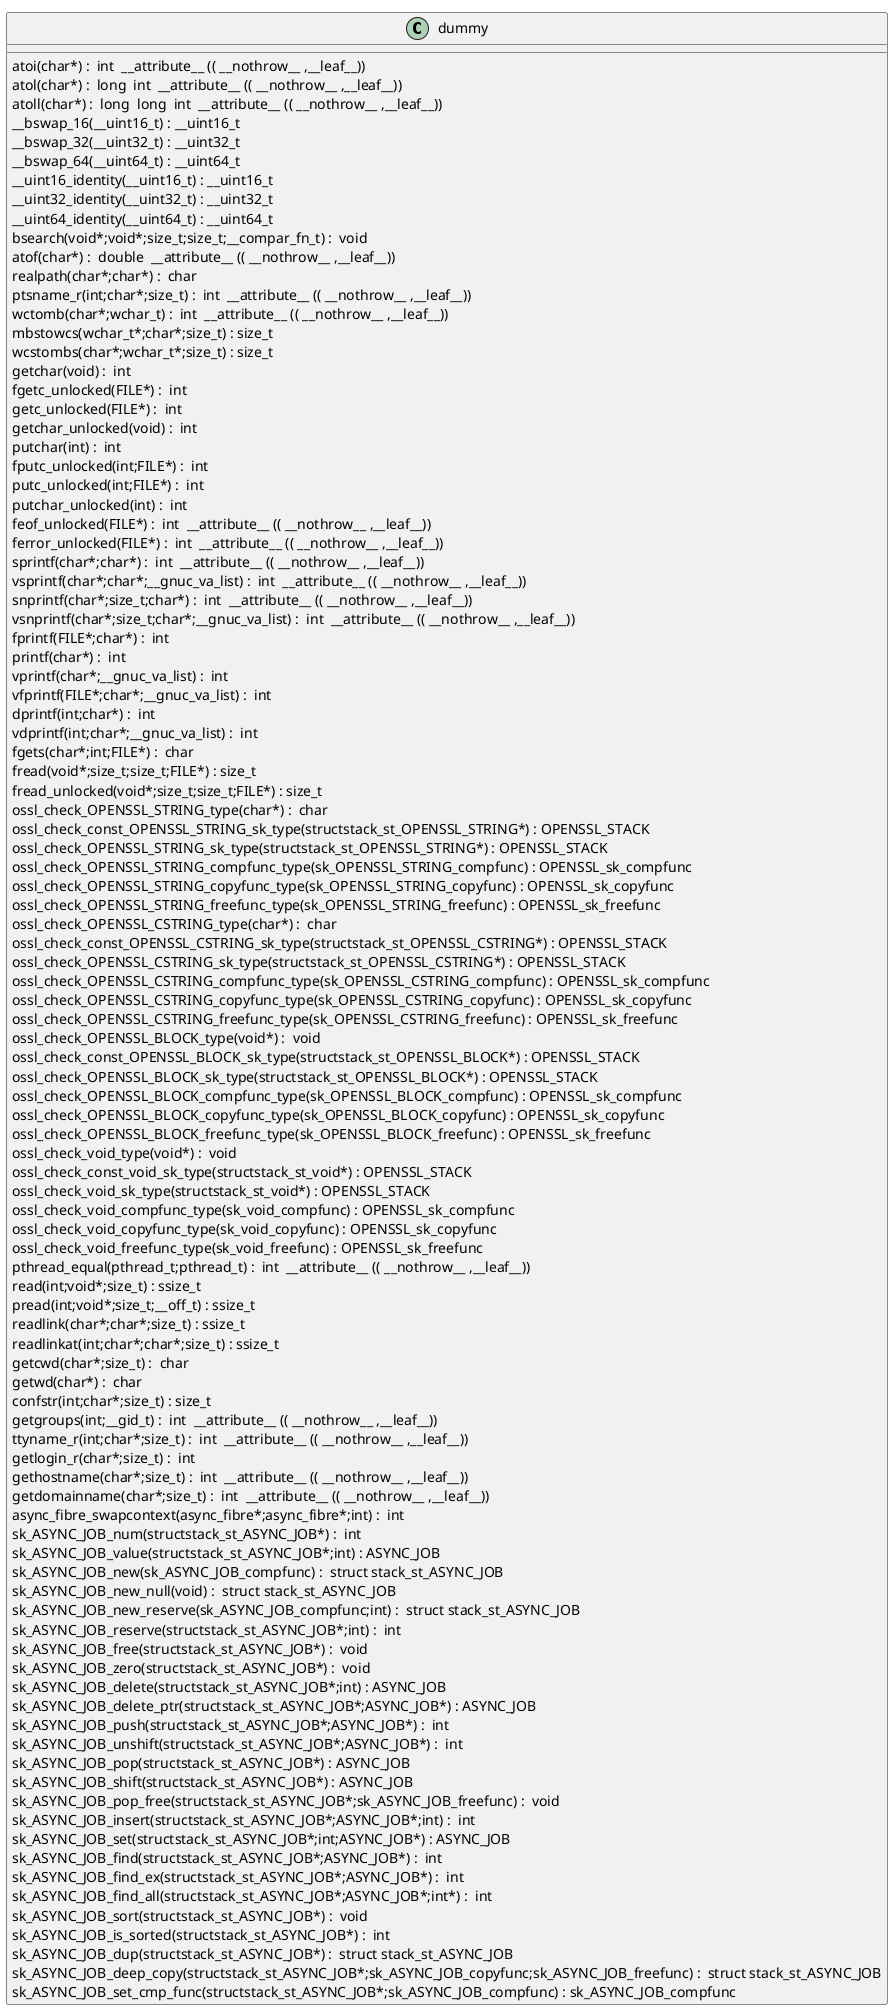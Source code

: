 @startuml
!pragma layout smetana
class dummy {
atoi(char*) :  int  __attribute__ (( __nothrow__ ,__leaf__)) [[[./../../../.././qc/crypto/async/arch/async_null.c.html#173]]]
atol(char*) :  long  int  __attribute__ (( __nothrow__ ,__leaf__)) [[[./../../../.././qc/crypto/async/arch/async_null.c.html#178]]]
atoll(char*) :  long  long  int  __attribute__ (( __nothrow__ ,__leaf__)) [[[./../../../.././qc/crypto/async/arch/async_null.c.html#185]]]
__bswap_16(__uint16_t) : __uint16_t [[[./../../../.././qc/crypto/async/arch/async_null.c.html#485]]]
__bswap_32(__uint32_t) : __uint32_t [[[./../../../.././qc/crypto/async/arch/async_null.c.html#500]]]
__bswap_64(__uint64_t) : __uint64_t [[[./../../../.././qc/crypto/async/arch/async_null.c.html#510]]]
__uint16_identity(__uint16_t) : __uint16_t [[[./../../../.././qc/crypto/async/arch/async_null.c.html#522]]]
__uint32_identity(__uint32_t) : __uint32_t [[[./../../../.././qc/crypto/async/arch/async_null.c.html#528]]]
__uint64_identity(__uint64_t) : __uint64_t [[[./../../../.././qc/crypto/async/arch/async_null.c.html#534]]]
bsearch(void*;void*;size_t;size_t;__compar_fn_t) :  void  [[[./../../../.././qc/crypto/async/arch/async_null.c.html#1202]]]
atof(char*) :  double  __attribute__ (( __nothrow__ ,__leaf__)) [[[./../../../.././qc/crypto/async/arch/async_null.c.html#1]]]
realpath(char*;char*) :  char  [[[./../../../.././qc/crypto/async/arch/async_null.c.html#1]]]
ptsname_r(int;char*;size_t) :  int  __attribute__ (( __nothrow__ ,__leaf__)) [[[./../../../.././qc/crypto/async/arch/async_null.c.html#1]]]
wctomb(char*;wchar_t) :  int  __attribute__ (( __nothrow__ ,__leaf__)) [[[./../../../.././qc/crypto/async/arch/async_null.c.html#1]]]
mbstowcs(wchar_t*;char*;size_t) : size_t [[[./../../../.././qc/crypto/async/arch/async_null.c.html#1]]]
wcstombs(char*;wchar_t*;size_t) : size_t [[[./../../../.././qc/crypto/async/arch/async_null.c.html#1]]]
getchar(void) :  int  [[[./../../../.././qc/crypto/async/arch/async_null.c.html#1]]]
fgetc_unlocked(FILE*) :  int  [[[./../../../.././qc/crypto/async/arch/async_null.c.html#1]]]
getc_unlocked(FILE*) :  int  [[[./../../../.././qc/crypto/async/arch/async_null.c.html#1]]]
getchar_unlocked(void) :  int  [[[./../../../.././qc/crypto/async/arch/async_null.c.html#1]]]
putchar(int) :  int  [[[./../../../.././qc/crypto/async/arch/async_null.c.html#1]]]
fputc_unlocked(int;FILE*) :  int  [[[./../../../.././qc/crypto/async/arch/async_null.c.html#1]]]
putc_unlocked(int;FILE*) :  int  [[[./../../../.././qc/crypto/async/arch/async_null.c.html#1]]]
putchar_unlocked(int) :  int  [[[./../../../.././qc/crypto/async/arch/async_null.c.html#1]]]
feof_unlocked(FILE*) :  int  __attribute__ (( __nothrow__ ,__leaf__)) [[[./../../../.././qc/crypto/async/arch/async_null.c.html#1]]]
ferror_unlocked(FILE*) :  int  __attribute__ (( __nothrow__ ,__leaf__)) [[[./../../../.././qc/crypto/async/arch/async_null.c.html#1]]]
sprintf(char*;char*) :  int  __attribute__ (( __nothrow__ ,__leaf__)) [[[./../../../.././qc/crypto/async/arch/async_null.c.html#1]]]
vsprintf(char*;char*;__gnuc_va_list) :  int  __attribute__ (( __nothrow__ ,__leaf__)) [[[./../../../.././qc/crypto/async/arch/async_null.c.html#1]]]
snprintf(char*;size_t;char*) :  int  __attribute__ (( __nothrow__ ,__leaf__)) [[[./../../../.././qc/crypto/async/arch/async_null.c.html#1]]]
vsnprintf(char*;size_t;char*;__gnuc_va_list) :  int  __attribute__ (( __nothrow__ ,__leaf__)) [[[./../../../.././qc/crypto/async/arch/async_null.c.html#1]]]
fprintf(FILE*;char*) :  int  [[[./../../../.././qc/crypto/async/arch/async_null.c.html#1]]]
printf(char*) :  int  [[[./../../../.././qc/crypto/async/arch/async_null.c.html#1]]]
vprintf(char*;__gnuc_va_list) :  int  [[[./../../../.././qc/crypto/async/arch/async_null.c.html#1]]]
vfprintf(FILE*;char*;__gnuc_va_list) :  int  [[[./../../../.././qc/crypto/async/arch/async_null.c.html#1]]]
dprintf(int;char*) :  int  [[[./../../../.././qc/crypto/async/arch/async_null.c.html#1]]]
vdprintf(int;char*;__gnuc_va_list) :  int  [[[./../../../.././qc/crypto/async/arch/async_null.c.html#1]]]
fgets(char*;int;FILE*) :  char  [[[./../../../.././qc/crypto/async/arch/async_null.c.html#1]]]
fread(void*;size_t;size_t;FILE*) : size_t [[[./../../../.././qc/crypto/async/arch/async_null.c.html#1]]]
fread_unlocked(void*;size_t;size_t;FILE*) : size_t [[[./../../../.././qc/crypto/async/arch/async_null.c.html#1]]]
ossl_check_OPENSSL_STRING_type(char*) :  char  [[[./../../../.././qc/crypto/async/arch/async_null.c.html#1]]]
ossl_check_const_OPENSSL_STRING_sk_type(structstack_st_OPENSSL_STRING*) : OPENSSL_STACK [[[./../../../.././qc/crypto/async/arch/async_null.c.html#1]]]
ossl_check_OPENSSL_STRING_sk_type(structstack_st_OPENSSL_STRING*) : OPENSSL_STACK [[[./../../../.././qc/crypto/async/arch/async_null.c.html#1]]]
ossl_check_OPENSSL_STRING_compfunc_type(sk_OPENSSL_STRING_compfunc) : OPENSSL_sk_compfunc [[[./../../../.././qc/crypto/async/arch/async_null.c.html#1]]]
ossl_check_OPENSSL_STRING_copyfunc_type(sk_OPENSSL_STRING_copyfunc) : OPENSSL_sk_copyfunc [[[./../../../.././qc/crypto/async/arch/async_null.c.html#1]]]
ossl_check_OPENSSL_STRING_freefunc_type(sk_OPENSSL_STRING_freefunc) : OPENSSL_sk_freefunc [[[./../../../.././qc/crypto/async/arch/async_null.c.html#1]]]
ossl_check_OPENSSL_CSTRING_type(char*) :  char  [[[./../../../.././qc/crypto/async/arch/async_null.c.html#1]]]
ossl_check_const_OPENSSL_CSTRING_sk_type(structstack_st_OPENSSL_CSTRING*) : OPENSSL_STACK [[[./../../../.././qc/crypto/async/arch/async_null.c.html#1]]]
ossl_check_OPENSSL_CSTRING_sk_type(structstack_st_OPENSSL_CSTRING*) : OPENSSL_STACK [[[./../../../.././qc/crypto/async/arch/async_null.c.html#1]]]
ossl_check_OPENSSL_CSTRING_compfunc_type(sk_OPENSSL_CSTRING_compfunc) : OPENSSL_sk_compfunc [[[./../../../.././qc/crypto/async/arch/async_null.c.html#1]]]
ossl_check_OPENSSL_CSTRING_copyfunc_type(sk_OPENSSL_CSTRING_copyfunc) : OPENSSL_sk_copyfunc [[[./../../../.././qc/crypto/async/arch/async_null.c.html#1]]]
ossl_check_OPENSSL_CSTRING_freefunc_type(sk_OPENSSL_CSTRING_freefunc) : OPENSSL_sk_freefunc [[[./../../../.././qc/crypto/async/arch/async_null.c.html#1]]]
ossl_check_OPENSSL_BLOCK_type(void*) :  void  [[[./../../../.././qc/crypto/async/arch/async_null.c.html#1]]]
ossl_check_const_OPENSSL_BLOCK_sk_type(structstack_st_OPENSSL_BLOCK*) : OPENSSL_STACK [[[./../../../.././qc/crypto/async/arch/async_null.c.html#1]]]
ossl_check_OPENSSL_BLOCK_sk_type(structstack_st_OPENSSL_BLOCK*) : OPENSSL_STACK [[[./../../../.././qc/crypto/async/arch/async_null.c.html#1]]]
ossl_check_OPENSSL_BLOCK_compfunc_type(sk_OPENSSL_BLOCK_compfunc) : OPENSSL_sk_compfunc [[[./../../../.././qc/crypto/async/arch/async_null.c.html#1]]]
ossl_check_OPENSSL_BLOCK_copyfunc_type(sk_OPENSSL_BLOCK_copyfunc) : OPENSSL_sk_copyfunc [[[./../../../.././qc/crypto/async/arch/async_null.c.html#1]]]
ossl_check_OPENSSL_BLOCK_freefunc_type(sk_OPENSSL_BLOCK_freefunc) : OPENSSL_sk_freefunc [[[./../../../.././qc/crypto/async/arch/async_null.c.html#1]]]
ossl_check_void_type(void*) :  void  [[[./../../../.././qc/crypto/async/arch/async_null.c.html#1]]]
ossl_check_const_void_sk_type(structstack_st_void*) : OPENSSL_STACK [[[./../../../.././qc/crypto/async/arch/async_null.c.html#1]]]
ossl_check_void_sk_type(structstack_st_void*) : OPENSSL_STACK [[[./../../../.././qc/crypto/async/arch/async_null.c.html#1]]]
ossl_check_void_compfunc_type(sk_void_compfunc) : OPENSSL_sk_compfunc [[[./../../../.././qc/crypto/async/arch/async_null.c.html#1]]]
ossl_check_void_copyfunc_type(sk_void_copyfunc) : OPENSSL_sk_copyfunc [[[./../../../.././qc/crypto/async/arch/async_null.c.html#1]]]
ossl_check_void_freefunc_type(sk_void_freefunc) : OPENSSL_sk_freefunc [[[./../../../.././qc/crypto/async/arch/async_null.c.html#1]]]
pthread_equal(pthread_t;pthread_t) :  int  __attribute__ (( __nothrow__ ,__leaf__)) [[[./../../../.././qc/crypto/async/arch/async_null.c.html#1]]]
read(int;void*;size_t) : ssize_t [[[./../../../.././qc/crypto/async/arch/async_null.c.html#1]]]
pread(int;void*;size_t;__off_t) : ssize_t [[[./../../../.././qc/crypto/async/arch/async_null.c.html#1]]]
readlink(char*;char*;size_t) : ssize_t [[[./../../../.././qc/crypto/async/arch/async_null.c.html#1]]]
readlinkat(int;char*;char*;size_t) : ssize_t [[[./../../../.././qc/crypto/async/arch/async_null.c.html#1]]]
getcwd(char*;size_t) :  char  [[[./../../../.././qc/crypto/async/arch/async_null.c.html#1]]]
getwd(char*) :  char  [[[./../../../.././qc/crypto/async/arch/async_null.c.html#1]]]
confstr(int;char*;size_t) : size_t [[[./../../../.././qc/crypto/async/arch/async_null.c.html#1]]]
getgroups(int;__gid_t) :  int  __attribute__ (( __nothrow__ ,__leaf__)) [[[./../../../.././qc/crypto/async/arch/async_null.c.html#1]]]
ttyname_r(int;char*;size_t) :  int  __attribute__ (( __nothrow__ ,__leaf__)) [[[./../../../.././qc/crypto/async/arch/async_null.c.html#1]]]
getlogin_r(char*;size_t) :  int  [[[./../../../.././qc/crypto/async/arch/async_null.c.html#1]]]
gethostname(char*;size_t) :  int  __attribute__ (( __nothrow__ ,__leaf__)) [[[./../../../.././qc/crypto/async/arch/async_null.c.html#1]]]
getdomainname(char*;size_t) :  int  __attribute__ (( __nothrow__ ,__leaf__)) [[[./../../../.././qc/crypto/async/arch/async_null.c.html#1]]]
async_fibre_swapcontext(async_fibre*;async_fibre*;int) :  int  [[[./../../../.././qc/crypto/async/arch/async_null.c.html#1]]]
sk_ASYNC_JOB_num(structstack_st_ASYNC_JOB*) :  int  [[[./../../../.././qc/crypto/async/arch/async_null.c.html#1]]]
sk_ASYNC_JOB_value(structstack_st_ASYNC_JOB*;int) : ASYNC_JOB [[[./../../../.././qc/crypto/async/arch/async_null.c.html#1]]]
sk_ASYNC_JOB_new(sk_ASYNC_JOB_compfunc) :  struct stack_st_ASYNC_JOB [[[./../../../.././qc/crypto/async/arch/async_null.c.html#1]]]
sk_ASYNC_JOB_new_null(void) :  struct stack_st_ASYNC_JOB [[[./../../../.././qc/crypto/async/arch/async_null.c.html#1]]]
sk_ASYNC_JOB_new_reserve(sk_ASYNC_JOB_compfunc;int) :  struct stack_st_ASYNC_JOB [[[./../../../.././qc/crypto/async/arch/async_null.c.html#1]]]
sk_ASYNC_JOB_reserve(structstack_st_ASYNC_JOB*;int) :  int  [[[./../../../.././qc/crypto/async/arch/async_null.c.html#1]]]
sk_ASYNC_JOB_free(structstack_st_ASYNC_JOB*) :  void  [[[./../../../.././qc/crypto/async/arch/async_null.c.html#1]]]
sk_ASYNC_JOB_zero(structstack_st_ASYNC_JOB*) :  void  [[[./../../../.././qc/crypto/async/arch/async_null.c.html#1]]]
sk_ASYNC_JOB_delete(structstack_st_ASYNC_JOB*;int) : ASYNC_JOB [[[./../../../.././qc/crypto/async/arch/async_null.c.html#1]]]
sk_ASYNC_JOB_delete_ptr(structstack_st_ASYNC_JOB*;ASYNC_JOB*) : ASYNC_JOB [[[./../../../.././qc/crypto/async/arch/async_null.c.html#1]]]
sk_ASYNC_JOB_push(structstack_st_ASYNC_JOB*;ASYNC_JOB*) :  int  [[[./../../../.././qc/crypto/async/arch/async_null.c.html#1]]]
sk_ASYNC_JOB_unshift(structstack_st_ASYNC_JOB*;ASYNC_JOB*) :  int  [[[./../../../.././qc/crypto/async/arch/async_null.c.html#1]]]
sk_ASYNC_JOB_pop(structstack_st_ASYNC_JOB*) : ASYNC_JOB [[[./../../../.././qc/crypto/async/arch/async_null.c.html#1]]]
sk_ASYNC_JOB_shift(structstack_st_ASYNC_JOB*) : ASYNC_JOB [[[./../../../.././qc/crypto/async/arch/async_null.c.html#1]]]
sk_ASYNC_JOB_pop_free(structstack_st_ASYNC_JOB*;sk_ASYNC_JOB_freefunc) :  void  [[[./../../../.././qc/crypto/async/arch/async_null.c.html#1]]]
sk_ASYNC_JOB_insert(structstack_st_ASYNC_JOB*;ASYNC_JOB*;int) :  int  [[[./../../../.././qc/crypto/async/arch/async_null.c.html#1]]]
sk_ASYNC_JOB_set(structstack_st_ASYNC_JOB*;int;ASYNC_JOB*) : ASYNC_JOB [[[./../../../.././qc/crypto/async/arch/async_null.c.html#1]]]
sk_ASYNC_JOB_find(structstack_st_ASYNC_JOB*;ASYNC_JOB*) :  int  [[[./../../../.././qc/crypto/async/arch/async_null.c.html#1]]]
sk_ASYNC_JOB_find_ex(structstack_st_ASYNC_JOB*;ASYNC_JOB*) :  int  [[[./../../../.././qc/crypto/async/arch/async_null.c.html#1]]]
sk_ASYNC_JOB_find_all(structstack_st_ASYNC_JOB*;ASYNC_JOB*;int*) :  int  [[[./../../../.././qc/crypto/async/arch/async_null.c.html#1]]]
sk_ASYNC_JOB_sort(structstack_st_ASYNC_JOB*) :  void  [[[./../../../.././qc/crypto/async/arch/async_null.c.html#1]]]
sk_ASYNC_JOB_is_sorted(structstack_st_ASYNC_JOB*) :  int  [[[./../../../.././qc/crypto/async/arch/async_null.c.html#1]]]
sk_ASYNC_JOB_dup(structstack_st_ASYNC_JOB*) :  struct stack_st_ASYNC_JOB [[[./../../../.././qc/crypto/async/arch/async_null.c.html#1]]]
sk_ASYNC_JOB_deep_copy(structstack_st_ASYNC_JOB*;sk_ASYNC_JOB_copyfunc;sk_ASYNC_JOB_freefunc) :  struct stack_st_ASYNC_JOB [[[./../../../.././qc/crypto/async/arch/async_null.c.html#1]]]
sk_ASYNC_JOB_set_cmp_func(structstack_st_ASYNC_JOB*;sk_ASYNC_JOB_compfunc) : sk_ASYNC_JOB_compfunc [[[./../../../.././qc/crypto/async/arch/async_null.c.html#1]]]
} 
@enduml
